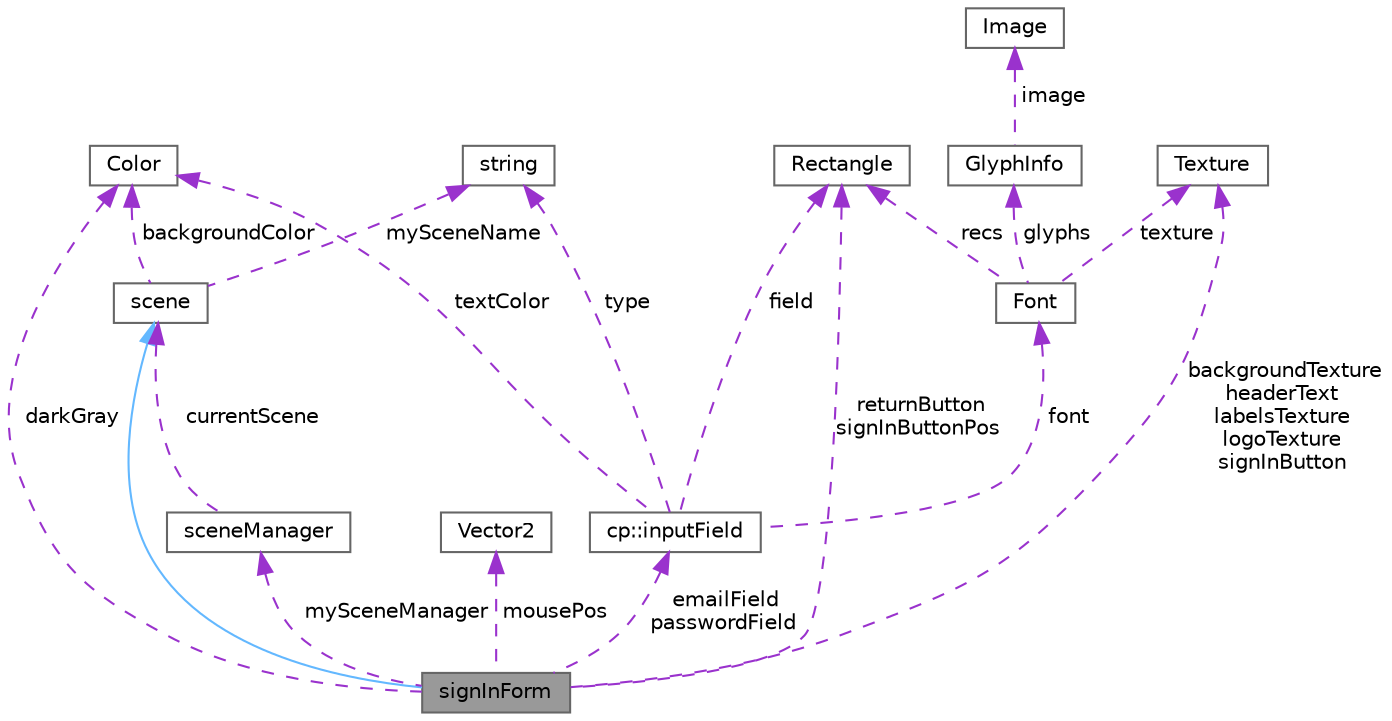 digraph "signInForm"
{
 // INTERACTIVE_SVG=YES
 // LATEX_PDF_SIZE
  bgcolor="transparent";
  edge [fontname=Helvetica,fontsize=10,labelfontname=Helvetica,labelfontsize=10];
  node [fontname=Helvetica,fontsize=10,shape=box,height=0.2,width=0.4];
  Node1 [label="signInForm",height=0.2,width=0.4,color="gray40", fillcolor="grey60", style="filled", fontcolor="black",tooltip=" "];
  Node2 -> Node1 [dir="back",color="steelblue1",style="solid"];
  Node2 [label="scene",height=0.2,width=0.4,color="gray40", fillcolor="white", style="filled",URL="$classscene.html",tooltip=" "];
  Node3 -> Node2 [dir="back",color="darkorchid3",style="dashed",label=" mySceneName" ];
  Node3 [label="string",height=0.2,width=0.4,color="gray40", fillcolor="white", style="filled",tooltip=" "];
  Node4 -> Node2 [dir="back",color="darkorchid3",style="dashed",label=" backgroundColor" ];
  Node4 [label="Color",height=0.2,width=0.4,color="gray40", fillcolor="white", style="filled",URL="$struct_color.html",tooltip=" "];
  Node5 -> Node1 [dir="back",color="darkorchid3",style="dashed",label=" mySceneManager" ];
  Node5 [label="sceneManager",height=0.2,width=0.4,color="gray40", fillcolor="white", style="filled",URL="$classscene_manager.html",tooltip=" "];
  Node2 -> Node5 [dir="back",color="darkorchid3",style="dashed",label=" currentScene" ];
  Node6 -> Node1 [dir="back",color="darkorchid3",style="dashed",label=" mousePos" ];
  Node6 [label="Vector2",height=0.2,width=0.4,color="gray40", fillcolor="white", style="filled",URL="$struct_vector2.html",tooltip=" "];
  Node4 -> Node1 [dir="back",color="darkorchid3",style="dashed",label=" darkGray" ];
  Node7 -> Node1 [dir="back",color="darkorchid3",style="dashed",label=" returnButton\nsignInButtonPos" ];
  Node7 [label="Rectangle",height=0.2,width=0.4,color="gray40", fillcolor="white", style="filled",URL="$struct_rectangle.html",tooltip=" "];
  Node8 -> Node1 [dir="back",color="darkorchid3",style="dashed",label=" emailField\npasswordField" ];
  Node8 [label="cp::inputField",height=0.2,width=0.4,color="gray40", fillcolor="white", style="filled",URL="$classcp_1_1input_field.html",tooltip=" "];
  Node4 -> Node8 [dir="back",color="darkorchid3",style="dashed",label=" textColor" ];
  Node7 -> Node8 [dir="back",color="darkorchid3",style="dashed",label=" field" ];
  Node3 -> Node8 [dir="back",color="darkorchid3",style="dashed",label=" type" ];
  Node9 -> Node8 [dir="back",color="darkorchid3",style="dashed",label=" font" ];
  Node9 [label="Font",height=0.2,width=0.4,color="gray40", fillcolor="white", style="filled",URL="$struct_font.html",tooltip=" "];
  Node10 -> Node9 [dir="back",color="darkorchid3",style="dashed",label=" texture" ];
  Node10 [label="Texture",height=0.2,width=0.4,color="gray40", fillcolor="white", style="filled",URL="$struct_texture.html",tooltip=" "];
  Node7 -> Node9 [dir="back",color="darkorchid3",style="dashed",label=" recs" ];
  Node11 -> Node9 [dir="back",color="darkorchid3",style="dashed",label=" glyphs" ];
  Node11 [label="GlyphInfo",height=0.2,width=0.4,color="gray40", fillcolor="white", style="filled",URL="$struct_glyph_info.html",tooltip=" "];
  Node12 -> Node11 [dir="back",color="darkorchid3",style="dashed",label=" image" ];
  Node12 [label="Image",height=0.2,width=0.4,color="gray40", fillcolor="white", style="filled",URL="$struct_image.html",tooltip=" "];
  Node10 -> Node1 [dir="back",color="darkorchid3",style="dashed",label=" backgroundTexture\nheaderText\nlabelsTexture\nlogoTexture\nsignInButton" ];
}
